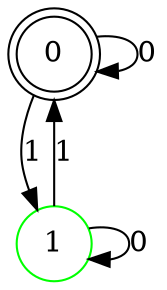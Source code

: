 digraph {
	node [color=black shape=doublecircle]
	0
	node [color=green shape=circle]
	1
	0 -> 0 [label=0]
	0 -> 1 [label=1]
	1 -> 1 [label=0]
	1 -> 0 [label=1]
}
